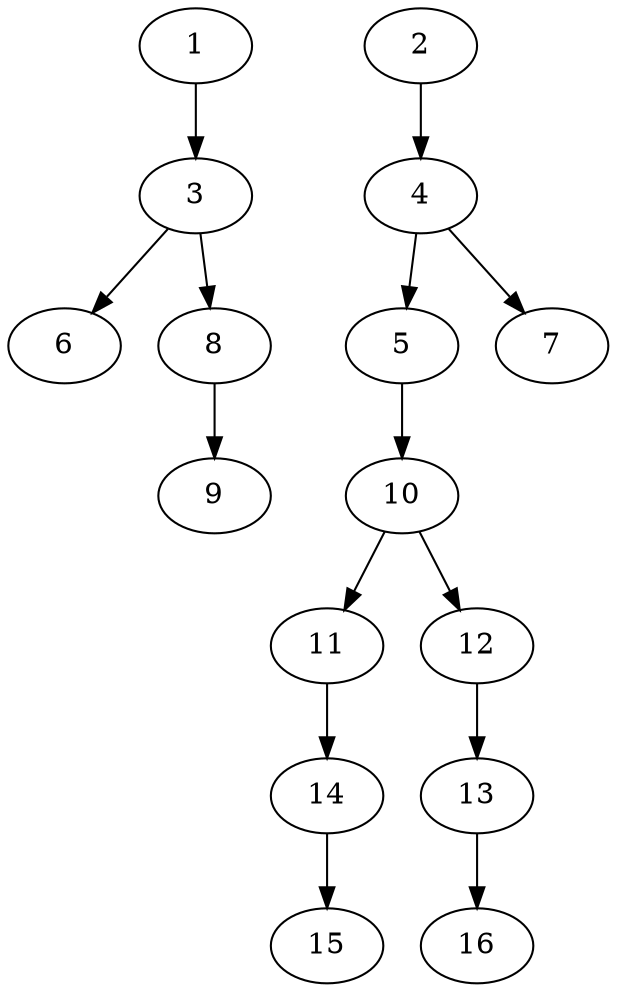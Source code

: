 // DAG (tier=1-easy, mode=data, n=16, ccr=0.322, fat=0.432, density=0.394, regular=0.605, jump=0.095, mindata=1048576, maxdata=8388608)
// DAG automatically generated by daggen at Sun Aug 24 16:33:33 2025
// /home/ermia/Project/Environments/daggen/bin/daggen --dot --ccr 0.322 --fat 0.432 --regular 0.605 --density 0.394 --jump 0.095 --mindata 1048576 --maxdata 8388608 -n 16 
digraph G {
  1 [size="357301977204718976", alpha="0.20", expect_size="178650988602359488"]
  1 -> 3 [size ="182946313011200"]
  2 [size="67032662757880102912", alpha="0.08", expect_size="33516331378940051456"]
  2 -> 4 [size ="132012270682112"]
  3 [size="11225661632446976", alpha="0.17", expect_size="5612830816223488"]
  3 -> 6 [size ="19152207085568"]
  3 -> 8 [size ="19152207085568"]
  4 [size="3597093199584703", alpha="0.19", expect_size="1798546599792351"]
  4 -> 5 [size ="235191612211200"]
  4 -> 7 [size ="235191612211200"]
  5 [size="121439157751218438144", alpha="0.13", expect_size="60719578875609219072"]
  5 -> 10 [size ="196183502880768"]
  6 [size="233268513620181472", alpha="0.05", expect_size="116634256810090736"]
  7 [size="2393849330959826", alpha="0.15", expect_size="1196924665479913"]
  8 [size="64954655829399016", alpha="0.15", expect_size="32477327914699508"]
  8 -> 9 [size ="57144036556800"]
  9 [size="26022332362097880", alpha="0.08", expect_size="13011166181048940"]
  10 [size="132933356581757648896", alpha="0.12", expect_size="66466678290878824448"]
  10 -> 11 [size ="208375170203648"]
  10 -> 12 [size ="208375170203648"]
  11 [size="210150759737363267584", alpha="0.05", expect_size="105075379868681633792"]
  11 -> 14 [size ="282776922226688"]
  12 [size="505217161608585472", alpha="0.03", expect_size="252608580804292736"]
  12 -> 13 [size ="257924739891200"]
  13 [size="12460318326108717056", alpha="0.17", expect_size="6230159163054358528"]
  13 -> 16 [size ="42997454471168"]
  14 [size="385604530052622450688", alpha="0.10", expect_size="192802265026311225344"]
  14 -> 15 [size ="423823212019712"]
  15 [size="323955075788394463232", alpha="0.00", expect_size="161977537894197231616"]
  16 [size="167951014326674915328", alpha="0.12", expect_size="83975507163337457664"]
}